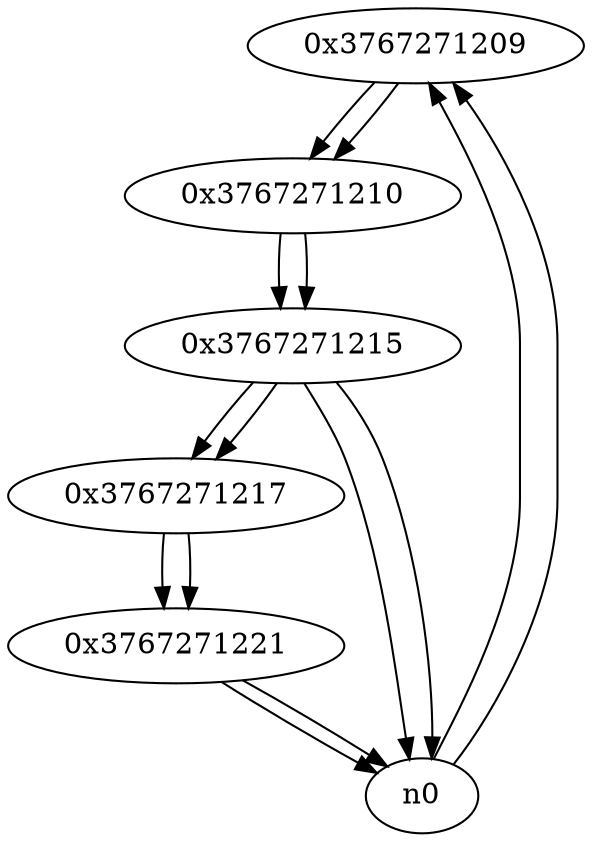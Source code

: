digraph G{
/* nodes */
  n1 [label="0x3767271209"]
  n2 [label="0x3767271210"]
  n3 [label="0x3767271215"]
  n4 [label="0x3767271217"]
  n5 [label="0x3767271221"]
/* edges */
n1 -> n2;
n0 -> n1;
n0 -> n1;
n2 -> n3;
n1 -> n2;
n3 -> n4;
n3 -> n0;
n3 -> n0;
n2 -> n3;
n4 -> n5;
n3 -> n4;
n5 -> n0;
n5 -> n0;
n4 -> n5;
}
